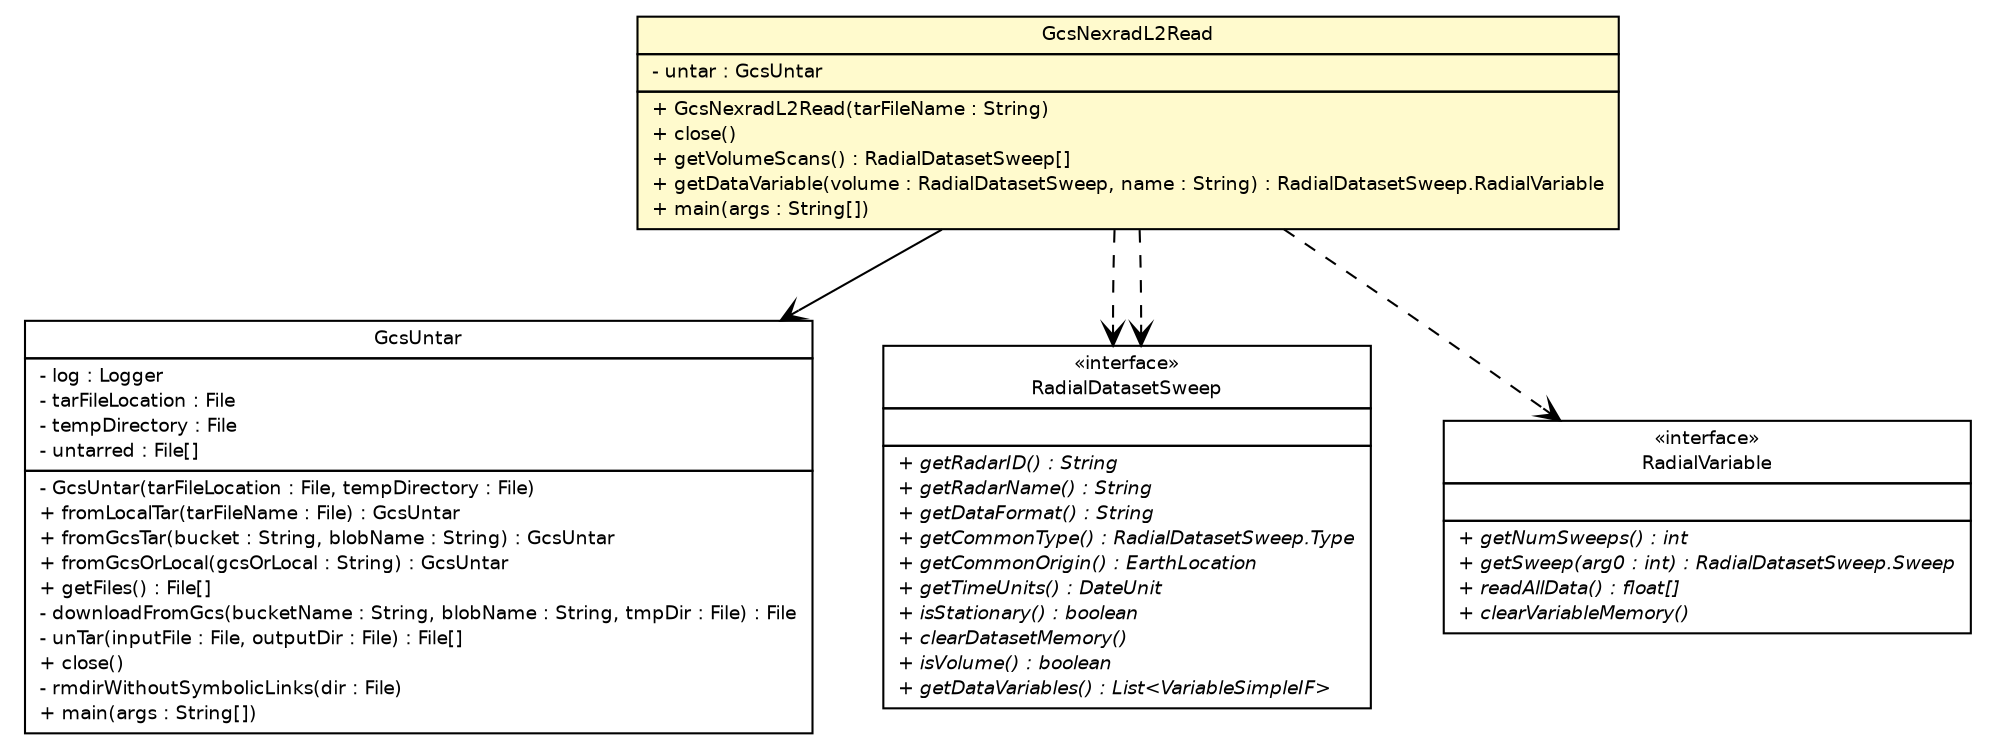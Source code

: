 #!/usr/local/bin/dot
#
# Class diagram 
# Generated by UMLGraph version R5_6-24-gf6e263 (http://www.umlgraph.org/)
#

digraph G {
	edge [fontname="Helvetica",fontsize=10,labelfontname="Helvetica",labelfontsize=10];
	node [fontname="Helvetica",fontsize=10,shape=plaintext];
	nodesep=0.25;
	ranksep=0.5;
	// com.google.cloud.public_datasets.nexrad2.GcsUntar
	c346 [label=<<table title="com.google.cloud.public_datasets.nexrad2.GcsUntar" border="0" cellborder="1" cellspacing="0" cellpadding="2" port="p" href="./GcsUntar.html">
		<tr><td><table border="0" cellspacing="0" cellpadding="1">
<tr><td align="center" balign="center"> GcsUntar </td></tr>
		</table></td></tr>
		<tr><td><table border="0" cellspacing="0" cellpadding="1">
<tr><td align="left" balign="left"> - log : Logger </td></tr>
<tr><td align="left" balign="left"> - tarFileLocation : File </td></tr>
<tr><td align="left" balign="left"> - tempDirectory : File </td></tr>
<tr><td align="left" balign="left"> - untarred : File[] </td></tr>
		</table></td></tr>
		<tr><td><table border="0" cellspacing="0" cellpadding="1">
<tr><td align="left" balign="left"> - GcsUntar(tarFileLocation : File, tempDirectory : File) </td></tr>
<tr><td align="left" balign="left"> + fromLocalTar(tarFileName : File) : GcsUntar </td></tr>
<tr><td align="left" balign="left"> + fromGcsTar(bucket : String, blobName : String) : GcsUntar </td></tr>
<tr><td align="left" balign="left"> + fromGcsOrLocal(gcsOrLocal : String) : GcsUntar </td></tr>
<tr><td align="left" balign="left"> + getFiles() : File[] </td></tr>
<tr><td align="left" balign="left"> - downloadFromGcs(bucketName : String, blobName : String, tmpDir : File) : File </td></tr>
<tr><td align="left" balign="left"> - unTar(inputFile : File, outputDir : File) : File[] </td></tr>
<tr><td align="left" balign="left"> + close() </td></tr>
<tr><td align="left" balign="left"> - rmdirWithoutSymbolicLinks(dir : File) </td></tr>
<tr><td align="left" balign="left"> + main(args : String[]) </td></tr>
		</table></td></tr>
		</table>>, URL="./GcsUntar.html", fontname="Helvetica", fontcolor="black", fontsize=9.0];
	// com.google.cloud.public_datasets.nexrad2.GcsNexradL2Read
	c347 [label=<<table title="com.google.cloud.public_datasets.nexrad2.GcsNexradL2Read" border="0" cellborder="1" cellspacing="0" cellpadding="2" port="p" bgcolor="lemonChiffon" href="./GcsNexradL2Read.html">
		<tr><td><table border="0" cellspacing="0" cellpadding="1">
<tr><td align="center" balign="center"> GcsNexradL2Read </td></tr>
		</table></td></tr>
		<tr><td><table border="0" cellspacing="0" cellpadding="1">
<tr><td align="left" balign="left"> - untar : GcsUntar </td></tr>
		</table></td></tr>
		<tr><td><table border="0" cellspacing="0" cellpadding="1">
<tr><td align="left" balign="left"> + GcsNexradL2Read(tarFileName : String) </td></tr>
<tr><td align="left" balign="left"> + close() </td></tr>
<tr><td align="left" balign="left"> + getVolumeScans() : RadialDatasetSweep[] </td></tr>
<tr><td align="left" balign="left"> + getDataVariable(volume : RadialDatasetSweep, name : String) : RadialDatasetSweep.RadialVariable </td></tr>
<tr><td align="left" balign="left"> + main(args : String[]) </td></tr>
		</table></td></tr>
		</table>>, URL="./GcsNexradL2Read.html", fontname="Helvetica", fontcolor="black", fontsize=9.0];
	// com.google.cloud.public_datasets.nexrad2.GcsNexradL2Read NAVASSOC com.google.cloud.public_datasets.nexrad2.GcsUntar
	c347:p -> c346:p [taillabel="", label="", headlabel="", fontname="Helvetica", fontcolor="black", fontsize=10.0, color="black", arrowhead=open];
	// com.google.cloud.public_datasets.nexrad2.GcsNexradL2Read DEPEND ucar.nc2.dt.RadialDatasetSweep
	c347:p -> c363:p [taillabel="", label="", headlabel="", fontname="Helvetica", fontcolor="black", fontsize=10.0, color="black", arrowhead=open, style=dashed];
	// com.google.cloud.public_datasets.nexrad2.GcsNexradL2Read DEPEND ucar.nc2.dt.RadialDatasetSweep.RadialVariable
	c347:p -> c365:p [taillabel="", label="", headlabel="", fontname="Helvetica", fontcolor="black", fontsize=10.0, color="black", arrowhead=open, style=dashed];
	// com.google.cloud.public_datasets.nexrad2.GcsNexradL2Read DEPEND ucar.nc2.dt.RadialDatasetSweep
	c347:p -> c363:p [taillabel="", label="", headlabel="", fontname="Helvetica", fontcolor="black", fontsize=10.0, color="black", arrowhead=open, style=dashed];
	// ucar.nc2.dt.RadialDatasetSweep
	c363 [label=<<table title="ucar.nc2.dt.RadialDatasetSweep" border="0" cellborder="1" cellspacing="0" cellpadding="2" port="p" href="http://java.sun.com/j2se/1.4.2/docs/api/ucar/nc2/dt/RadialDatasetSweep.html">
		<tr><td><table border="0" cellspacing="0" cellpadding="1">
<tr><td align="center" balign="center"> &#171;interface&#187; </td></tr>
<tr><td align="center" balign="center"> RadialDatasetSweep </td></tr>
		</table></td></tr>
		<tr><td><table border="0" cellspacing="0" cellpadding="1">
<tr><td align="left" balign="left">  </td></tr>
		</table></td></tr>
		<tr><td><table border="0" cellspacing="0" cellpadding="1">
<tr><td align="left" balign="left"><font face="Helvetica-Oblique" point-size="9.0"> + getRadarID() : String </font></td></tr>
<tr><td align="left" balign="left"><font face="Helvetica-Oblique" point-size="9.0"> + getRadarName() : String </font></td></tr>
<tr><td align="left" balign="left"><font face="Helvetica-Oblique" point-size="9.0"> + getDataFormat() : String </font></td></tr>
<tr><td align="left" balign="left"><font face="Helvetica-Oblique" point-size="9.0"> + getCommonType() : RadialDatasetSweep.Type </font></td></tr>
<tr><td align="left" balign="left"><font face="Helvetica-Oblique" point-size="9.0"> + getCommonOrigin() : EarthLocation </font></td></tr>
<tr><td align="left" balign="left"><font face="Helvetica-Oblique" point-size="9.0"> + getTimeUnits() : DateUnit </font></td></tr>
<tr><td align="left" balign="left"><font face="Helvetica-Oblique" point-size="9.0"> + isStationary() : boolean </font></td></tr>
<tr><td align="left" balign="left"><font face="Helvetica-Oblique" point-size="9.0"> + clearDatasetMemory() </font></td></tr>
<tr><td align="left" balign="left"><font face="Helvetica-Oblique" point-size="9.0"> + isVolume() : boolean </font></td></tr>
<tr><td align="left" balign="left"><font face="Helvetica-Oblique" point-size="9.0"> + getDataVariables() : List&lt;VariableSimpleIF&gt; </font></td></tr>
		</table></td></tr>
		</table>>, URL="http://java.sun.com/j2se/1.4.2/docs/api/ucar/nc2/dt/RadialDatasetSweep.html", fontname="Helvetica", fontcolor="black", fontsize=9.0];
	// ucar.nc2.dt.RadialDatasetSweep.RadialVariable
	c365 [label=<<table title="ucar.nc2.dt.RadialDatasetSweep.RadialVariable" border="0" cellborder="1" cellspacing="0" cellpadding="2" port="p" href="http://java.sun.com/j2se/1.4.2/docs/api/ucar/nc2/dt/RadialDatasetSweep/RadialVariable.html">
		<tr><td><table border="0" cellspacing="0" cellpadding="1">
<tr><td align="center" balign="center"> &#171;interface&#187; </td></tr>
<tr><td align="center" balign="center"> RadialVariable </td></tr>
		</table></td></tr>
		<tr><td><table border="0" cellspacing="0" cellpadding="1">
<tr><td align="left" balign="left">  </td></tr>
		</table></td></tr>
		<tr><td><table border="0" cellspacing="0" cellpadding="1">
<tr><td align="left" balign="left"><font face="Helvetica-Oblique" point-size="9.0"> + getNumSweeps() : int </font></td></tr>
<tr><td align="left" balign="left"><font face="Helvetica-Oblique" point-size="9.0"> + getSweep(arg0 : int) : RadialDatasetSweep.Sweep </font></td></tr>
<tr><td align="left" balign="left"><font face="Helvetica-Oblique" point-size="9.0"> + readAllData() : float[] </font></td></tr>
<tr><td align="left" balign="left"><font face="Helvetica-Oblique" point-size="9.0"> + clearVariableMemory() </font></td></tr>
		</table></td></tr>
		</table>>, URL="http://java.sun.com/j2se/1.4.2/docs/api/ucar/nc2/dt/RadialDatasetSweep/RadialVariable.html", fontname="Helvetica", fontcolor="black", fontsize=9.0];
}

